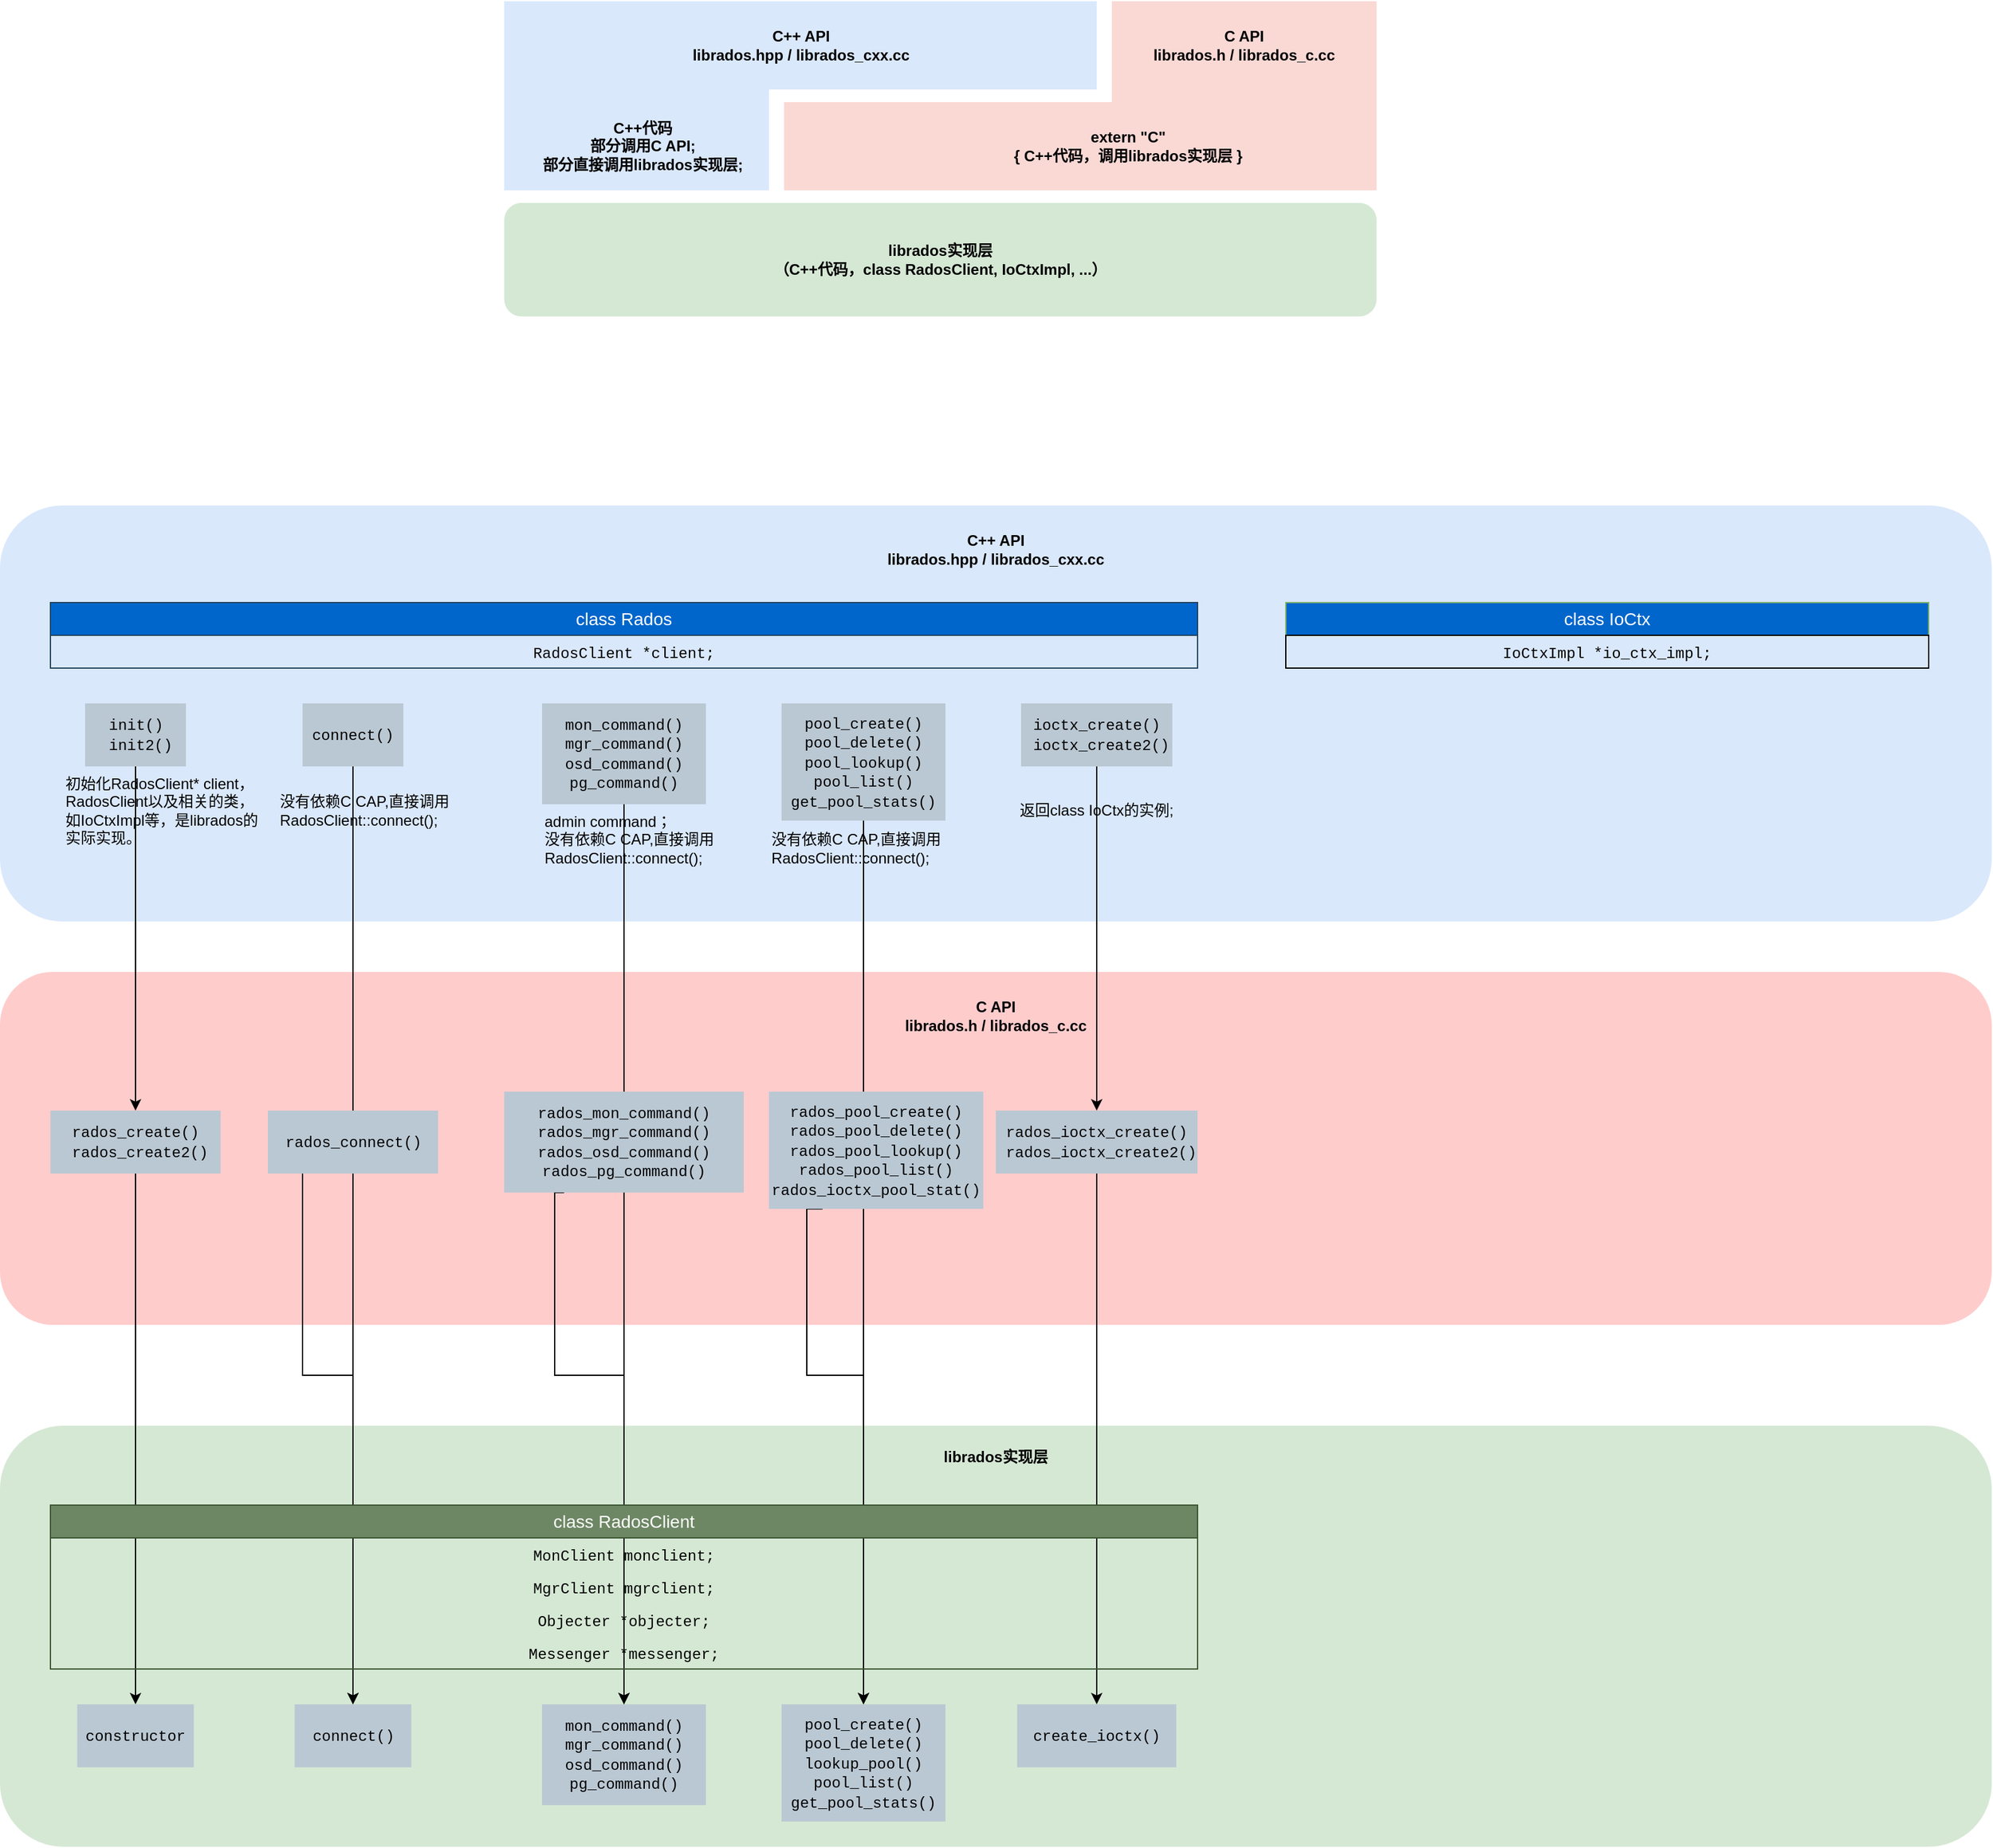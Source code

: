 <mxfile version="22.1.21" type="device">
  <diagram name="librados" id="viFRejHJCz3s1xsSrzRM">
    <mxGraphModel dx="1841" dy="2107" grid="1" gridSize="10" guides="1" tooltips="1" connect="1" arrows="1" fold="1" page="1" pageScale="1" pageWidth="850" pageHeight="1100" math="0" shadow="0">
      <root>
        <mxCell id="0" />
        <mxCell id="1" parent="0" />
        <mxCell id="ZKJRVpyheqLy9PjCR0JE-5" value="" style="rounded=1;whiteSpace=wrap;html=1;fillColor=#d5e8d4;strokeColor=none;" parent="1" vertex="1">
          <mxGeometry x="40" y="1010" width="1580" height="334" as="geometry" />
        </mxCell>
        <mxCell id="ZKJRVpyheqLy9PjCR0JE-4" value="" style="rounded=1;whiteSpace=wrap;html=1;fillColor=#ffcccc;strokeColor=none;" parent="1" vertex="1">
          <mxGeometry x="40" y="650" width="1580" height="280" as="geometry" />
        </mxCell>
        <mxCell id="ZKJRVpyheqLy9PjCR0JE-3" value="" style="rounded=1;whiteSpace=wrap;html=1;fillColor=#dae8fc;strokeColor=none;" parent="1" vertex="1">
          <mxGeometry x="40" y="280" width="1580" height="330" as="geometry" />
        </mxCell>
        <mxCell id="3kMBdD84PV1oY0vSfjga-5" value="&lt;font color=&quot;#ffffff&quot; style=&quot;font-size: 14px;&quot;&gt;class Rados&lt;/font&gt;" style="swimlane;fontStyle=0;childLayout=stackLayout;horizontal=1;startSize=26;fillColor=#0066CC;horizontalStack=0;resizeParent=1;resizeParentMax=0;resizeLast=0;collapsible=1;marginBottom=0;whiteSpace=wrap;html=1;strokeColor=#23445d;" parent="1" vertex="1">
          <mxGeometry x="80" y="357" width="910" height="52" as="geometry" />
        </mxCell>
        <mxCell id="3kMBdD84PV1oY0vSfjga-6" value="&lt;font face=&quot;Courier New&quot;&gt;RadosClient *client;&lt;/font&gt;" style="text;align=center;verticalAlign=top;spacingLeft=4;spacingRight=4;overflow=hidden;rotatable=0;points=[[0,0.5],[1,0.5]];portConstraint=eastwest;whiteSpace=wrap;html=1;" parent="3kMBdD84PV1oY0vSfjga-5" vertex="1">
          <mxGeometry y="26" width="910" height="26" as="geometry" />
        </mxCell>
        <mxCell id="3kMBdD84PV1oY0vSfjga-9" value="&lt;font face=&quot;Courier New&quot;&gt;init()&lt;br&gt;&amp;nbsp;init2()&lt;/font&gt;" style="rounded=0;whiteSpace=wrap;html=1;strokeColor=none;fillColor=#bac8d3;" parent="1" vertex="1">
          <mxGeometry x="107.5" y="437" width="80" height="50" as="geometry" />
        </mxCell>
        <mxCell id="3kMBdD84PV1oY0vSfjga-25" value="&lt;font face=&quot;Courier New&quot;&gt;constructor&lt;/font&gt;" style="rounded=0;whiteSpace=wrap;html=1;fillColor=#bac8d3;strokeColor=none;" parent="1" vertex="1">
          <mxGeometry x="101.25" y="1231" width="92.5" height="50" as="geometry" />
        </mxCell>
        <mxCell id="3kMBdD84PV1oY0vSfjga-27" value="初始化RadosClient* client，RadosClient以及相关的类，如IoCtxImpl等，是librados的实际实现。" style="text;html=1;strokeColor=none;fillColor=none;align=left;verticalAlign=middle;whiteSpace=wrap;rounded=0;" parent="1" vertex="1">
          <mxGeometry x="90" y="507" width="160" height="30" as="geometry" />
        </mxCell>
        <mxCell id="3kMBdD84PV1oY0vSfjga-28" value="&lt;font face=&quot;Courier New&quot;&gt;connect()&lt;/font&gt;" style="rounded=0;whiteSpace=wrap;html=1;strokeColor=none;fillColor=#bac8d3;" parent="1" vertex="1">
          <mxGeometry x="280" y="437" width="80" height="50" as="geometry" />
        </mxCell>
        <mxCell id="3kMBdD84PV1oY0vSfjga-30" value="&lt;font face=&quot;Courier New&quot;&gt;connect()&lt;/font&gt;" style="rounded=0;whiteSpace=wrap;html=1;fillColor=#bac8d3;strokeColor=none;" parent="1" vertex="1">
          <mxGeometry x="273.75" y="1231" width="92.5" height="50" as="geometry" />
        </mxCell>
        <mxCell id="3kMBdD84PV1oY0vSfjga-32" value="" style="edgeStyle=orthogonalEdgeStyle;rounded=0;orthogonalLoop=1;jettySize=auto;html=1;entryX=0.5;entryY=0;entryDx=0;entryDy=0;" parent="1" source="3kMBdD84PV1oY0vSfjga-29" target="3kMBdD84PV1oY0vSfjga-30" edge="1">
          <mxGeometry relative="1" as="geometry">
            <mxPoint x="290" y="810" as="sourcePoint" />
            <mxPoint x="157" y="1151" as="targetPoint" />
            <Array as="points">
              <mxPoint x="280" y="970" />
              <mxPoint x="320" y="970" />
            </Array>
          </mxGeometry>
        </mxCell>
        <mxCell id="3kMBdD84PV1oY0vSfjga-33" value="" style="edgeStyle=orthogonalEdgeStyle;rounded=0;orthogonalLoop=1;jettySize=auto;html=1;exitX=0.5;exitY=1;exitDx=0;exitDy=0;entryX=0.5;entryY=0;entryDx=0;entryDy=0;" parent="1" source="3kMBdD84PV1oY0vSfjga-28" target="3kMBdD84PV1oY0vSfjga-30" edge="1">
          <mxGeometry relative="1" as="geometry">
            <mxPoint x="158" y="527" as="sourcePoint" />
            <mxPoint x="158" y="770" as="targetPoint" />
          </mxGeometry>
        </mxCell>
        <mxCell id="3kMBdD84PV1oY0vSfjga-35" value="没有依赖C CAP,直接调用&lt;br&gt;RadosClient::connect();" style="text;html=1;strokeColor=none;fillColor=none;align=left;verticalAlign=middle;whiteSpace=wrap;rounded=0;" parent="1" vertex="1">
          <mxGeometry x="260" y="507" width="160" height="30" as="geometry" />
        </mxCell>
        <mxCell id="3kMBdD84PV1oY0vSfjga-37" value="&lt;font face=&quot;Courier New&quot;&gt;ioctx_create()&lt;br&gt;&amp;nbsp;ioctx_create2()&lt;br&gt;&lt;/font&gt;" style="rounded=0;whiteSpace=wrap;html=1;strokeColor=none;fillColor=#bac8d3;" parent="1" vertex="1">
          <mxGeometry x="850" y="437" width="120" height="50" as="geometry" />
        </mxCell>
        <mxCell id="3kMBdD84PV1oY0vSfjga-38" value="" style="edgeStyle=orthogonalEdgeStyle;rounded=0;orthogonalLoop=1;jettySize=auto;html=1;exitX=0.5;exitY=1;exitDx=0;exitDy=0;entryX=0.5;entryY=0;entryDx=0;entryDy=0;" parent="1" source="3kMBdD84PV1oY0vSfjga-37" target="3kMBdD84PV1oY0vSfjga-36" edge="1">
          <mxGeometry relative="1" as="geometry">
            <mxPoint x="558" y="527" as="sourcePoint" />
            <mxPoint x="558" y="770" as="targetPoint" />
          </mxGeometry>
        </mxCell>
        <mxCell id="3kMBdD84PV1oY0vSfjga-39" value="&lt;font face=&quot;Courier New&quot;&gt;create_ioctx()&lt;/font&gt;" style="rounded=0;whiteSpace=wrap;html=1;fillColor=#bac8d3;strokeColor=none;" parent="1" vertex="1">
          <mxGeometry x="846.88" y="1231" width="126.25" height="50" as="geometry" />
        </mxCell>
        <mxCell id="3kMBdD84PV1oY0vSfjga-40" value="" style="edgeStyle=orthogonalEdgeStyle;rounded=0;orthogonalLoop=1;jettySize=auto;html=1;exitX=0.5;exitY=1;exitDx=0;exitDy=0;entryX=0.5;entryY=0;entryDx=0;entryDy=0;" parent="1" source="3kMBdD84PV1oY0vSfjga-36" target="3kMBdD84PV1oY0vSfjga-39" edge="1">
          <mxGeometry relative="1" as="geometry">
            <mxPoint x="558" y="820" as="sourcePoint" />
            <mxPoint x="557" y="1151" as="targetPoint" />
          </mxGeometry>
        </mxCell>
        <mxCell id="3kMBdD84PV1oY0vSfjga-42" value="&lt;font color=&quot;#ffffff&quot; style=&quot;font-size: 14px;&quot;&gt;class IoCtx&lt;/font&gt;" style="swimlane;fontStyle=0;childLayout=stackLayout;horizontal=1;startSize=26;fillColor=#0066CC;horizontalStack=0;resizeParent=1;resizeParentMax=0;resizeLast=0;collapsible=1;marginBottom=0;whiteSpace=wrap;html=1;strokeColor=#82b366;" parent="1" vertex="1">
          <mxGeometry x="1060" y="357" width="510" height="52" as="geometry" />
        </mxCell>
        <mxCell id="3kMBdD84PV1oY0vSfjga-43" value="&lt;font face=&quot;Courier New&quot;&gt;IoCtxImpl *io_ctx_impl;&lt;/font&gt;" style="text;align=center;verticalAlign=top;spacingLeft=4;spacingRight=4;overflow=hidden;rotatable=0;points=[[0,0.5],[1,0.5]];portConstraint=eastwest;whiteSpace=wrap;html=1;strokeColor=default;" parent="3kMBdD84PV1oY0vSfjga-42" vertex="1">
          <mxGeometry y="26" width="510" height="26" as="geometry" />
        </mxCell>
        <mxCell id="3kMBdD84PV1oY0vSfjga-44" value="返回class IoCtx的实例;" style="text;html=1;strokeColor=none;fillColor=none;align=left;verticalAlign=middle;whiteSpace=wrap;rounded=0;" parent="1" vertex="1">
          <mxGeometry x="846.88" y="507" width="160" height="30" as="geometry" />
        </mxCell>
        <mxCell id="3kMBdD84PV1oY0vSfjga-47" value="&lt;font face=&quot;Courier New&quot;&gt;mon_command()&lt;br&gt;mgr_command()&lt;br&gt;osd_command()&lt;br&gt;pg_command()&lt;br&gt;&lt;/font&gt;" style="rounded=0;whiteSpace=wrap;html=1;strokeColor=none;fillColor=#bac8d3;" parent="1" vertex="1">
          <mxGeometry x="470" y="437" width="130" height="80" as="geometry" />
        </mxCell>
        <mxCell id="3kMBdD84PV1oY0vSfjga-48" value="&lt;font face=&quot;Courier New&quot;&gt;mon_command()&lt;br&gt;mgr_command()&lt;br&gt;osd_command()&lt;br&gt;pg_command()&lt;br&gt;&lt;/font&gt;" style="rounded=0;whiteSpace=wrap;html=1;fillColor=#bac8d3;strokeColor=none;" parent="1" vertex="1">
          <mxGeometry x="470" y="1231" width="130" height="80" as="geometry" />
        </mxCell>
        <mxCell id="3kMBdD84PV1oY0vSfjga-49" value="" style="edgeStyle=orthogonalEdgeStyle;rounded=0;orthogonalLoop=1;jettySize=auto;html=1;exitX=0.5;exitY=1;exitDx=0;exitDy=0;" parent="1" source="3kMBdD84PV1oY0vSfjga-47" target="3kMBdD84PV1oY0vSfjga-48" edge="1">
          <mxGeometry relative="1" as="geometry">
            <mxPoint x="330" y="527" as="sourcePoint" />
            <mxPoint x="330" y="1169" as="targetPoint" />
          </mxGeometry>
        </mxCell>
        <mxCell id="3kMBdD84PV1oY0vSfjga-50" value="" style="edgeStyle=orthogonalEdgeStyle;rounded=0;orthogonalLoop=1;jettySize=auto;html=1;entryX=0.5;entryY=0;entryDx=0;entryDy=0;exitX=0.25;exitY=1;exitDx=0;exitDy=0;" parent="1" source="3kMBdD84PV1oY0vSfjga-46" target="3kMBdD84PV1oY0vSfjga-48" edge="1">
          <mxGeometry relative="1" as="geometry">
            <mxPoint x="290" y="820" as="sourcePoint" />
            <mxPoint x="330" y="1169" as="targetPoint" />
            <Array as="points">
              <mxPoint x="480" y="825" />
              <mxPoint x="480" y="970" />
              <mxPoint x="535" y="970" />
            </Array>
          </mxGeometry>
        </mxCell>
        <mxCell id="3kMBdD84PV1oY0vSfjga-51" value="admin command；&lt;br&gt;没有依赖C CAP,直接调用&lt;br&gt;RadosClient::connect();" style="text;html=1;strokeColor=none;fillColor=none;align=left;verticalAlign=middle;whiteSpace=wrap;rounded=0;" parent="1" vertex="1">
          <mxGeometry x="470" y="530" width="160" height="30" as="geometry" />
        </mxCell>
        <mxCell id="3kMBdD84PV1oY0vSfjga-53" value="&lt;font face=&quot;Courier New&quot;&gt;pool_create()&lt;br style=&quot;border-color: var(--border-color);&quot;&gt;pool_delete()&lt;br style=&quot;border-color: var(--border-color);&quot;&gt;pool_lookup()&lt;br style=&quot;border-color: var(--border-color);&quot;&gt;pool_list()&lt;br&gt;get_pool_stats()&lt;br&gt;&lt;/font&gt;" style="rounded=0;whiteSpace=wrap;html=1;strokeColor=none;fillColor=#bac8d3;" parent="1" vertex="1">
          <mxGeometry x="660" y="437" width="130" height="93" as="geometry" />
        </mxCell>
        <mxCell id="3kMBdD84PV1oY0vSfjga-55" value="&lt;font face=&quot;Courier New&quot;&gt;pool_create()&lt;br style=&quot;border-color: var(--border-color);&quot;&gt;pool_delete()&lt;br style=&quot;border-color: var(--border-color);&quot;&gt;lookup_pool()&lt;br style=&quot;border-color: var(--border-color);&quot;&gt;pool_list()&lt;br&gt;get_pool_stats()&lt;br&gt;&lt;/font&gt;" style="rounded=0;whiteSpace=wrap;html=1;fillColor=#bac8d3;strokeColor=none;" parent="1" vertex="1">
          <mxGeometry x="660" y="1231" width="130" height="93" as="geometry" />
        </mxCell>
        <mxCell id="3kMBdD84PV1oY0vSfjga-56" value="" style="edgeStyle=orthogonalEdgeStyle;rounded=0;orthogonalLoop=1;jettySize=auto;html=1;exitX=0.5;exitY=1;exitDx=0;exitDy=0;" parent="1" source="3kMBdD84PV1oY0vSfjga-53" target="3kMBdD84PV1oY0vSfjga-55" edge="1">
          <mxGeometry relative="1" as="geometry">
            <mxPoint x="545" y="557" as="sourcePoint" />
            <mxPoint x="545" y="1169" as="targetPoint" />
          </mxGeometry>
        </mxCell>
        <mxCell id="3kMBdD84PV1oY0vSfjga-57" value="" style="edgeStyle=orthogonalEdgeStyle;rounded=0;orthogonalLoop=1;jettySize=auto;html=1;entryX=0.5;entryY=0;entryDx=0;entryDy=0;exitX=0.25;exitY=1;exitDx=0;exitDy=0;" parent="1" source="3kMBdD84PV1oY0vSfjga-54" target="3kMBdD84PV1oY0vSfjga-55" edge="1">
          <mxGeometry relative="1" as="geometry">
            <mxPoint x="498" y="835" as="sourcePoint" />
            <mxPoint x="545" y="1169" as="targetPoint" />
            <Array as="points">
              <mxPoint x="680" y="838" />
              <mxPoint x="680" y="970" />
              <mxPoint x="725" y="970" />
            </Array>
          </mxGeometry>
        </mxCell>
        <mxCell id="3kMBdD84PV1oY0vSfjga-58" value="没有依赖C CAP,直接调用&lt;br&gt;RadosClient::connect();" style="text;html=1;strokeColor=none;fillColor=none;align=left;verticalAlign=middle;whiteSpace=wrap;rounded=0;" parent="1" vertex="1">
          <mxGeometry x="650" y="537" width="160" height="30" as="geometry" />
        </mxCell>
        <mxCell id="ZKJRVpyheqLy9PjCR0JE-1" value="" style="endArrow=classic;html=1;rounded=0;exitX=0.5;exitY=1;exitDx=0;exitDy=0;" parent="1" source="3kMBdD84PV1oY0vSfjga-9" target="3kMBdD84PV1oY0vSfjga-10" edge="1">
          <mxGeometry width="50" height="50" relative="1" as="geometry">
            <mxPoint x="770" y="780" as="sourcePoint" />
            <mxPoint x="820" y="730" as="targetPoint" />
          </mxGeometry>
        </mxCell>
        <mxCell id="ZKJRVpyheqLy9PjCR0JE-2" value="" style="endArrow=classic;html=1;rounded=0;exitX=0.5;exitY=1;exitDx=0;exitDy=0;" parent="1" source="3kMBdD84PV1oY0vSfjga-10" target="3kMBdD84PV1oY0vSfjga-25" edge="1">
          <mxGeometry width="50" height="50" relative="1" as="geometry">
            <mxPoint x="158" y="527" as="sourcePoint" />
            <mxPoint x="158" y="770" as="targetPoint" />
          </mxGeometry>
        </mxCell>
        <mxCell id="3kMBdD84PV1oY0vSfjga-14" value="&lt;font style=&quot;font-size: 14px;&quot;&gt;class&amp;nbsp;RadosClient&lt;/font&gt;" style="swimlane;fontStyle=0;childLayout=stackLayout;horizontal=1;startSize=26;fillColor=#6d8764;horizontalStack=0;resizeParent=1;resizeParentMax=0;resizeLast=0;collapsible=1;marginBottom=0;whiteSpace=wrap;html=1;strokeColor=#3A5431;fontColor=#ffffff;" parent="1" vertex="1">
          <mxGeometry x="80" y="1073" width="910" height="130" as="geometry" />
        </mxCell>
        <mxCell id="3kMBdD84PV1oY0vSfjga-15" value="&lt;font face=&quot;Courier New&quot;&gt;MonClient monclient;&lt;/font&gt;" style="text;strokeColor=none;fillColor=none;align=center;verticalAlign=top;spacingLeft=4;spacingRight=4;overflow=hidden;rotatable=0;points=[[0,0.5],[1,0.5]];portConstraint=eastwest;whiteSpace=wrap;html=1;" parent="3kMBdD84PV1oY0vSfjga-14" vertex="1">
          <mxGeometry y="26" width="910" height="26" as="geometry" />
        </mxCell>
        <mxCell id="3kMBdD84PV1oY0vSfjga-16" value="&lt;font face=&quot;Courier New&quot;&gt;MgrClient mgrclient;&lt;/font&gt;" style="text;strokeColor=none;fillColor=none;align=center;verticalAlign=top;spacingLeft=4;spacingRight=4;overflow=hidden;rotatable=0;points=[[0,0.5],[1,0.5]];portConstraint=eastwest;whiteSpace=wrap;html=1;" parent="3kMBdD84PV1oY0vSfjga-14" vertex="1">
          <mxGeometry y="52" width="910" height="26" as="geometry" />
        </mxCell>
        <mxCell id="3kMBdD84PV1oY0vSfjga-45" value="&lt;font face=&quot;Courier New&quot;&gt;Objecter *objecter;&lt;/font&gt;" style="text;strokeColor=none;fillColor=none;align=center;verticalAlign=top;spacingLeft=4;spacingRight=4;overflow=hidden;rotatable=0;points=[[0,0.5],[1,0.5]];portConstraint=eastwest;whiteSpace=wrap;html=1;" parent="3kMBdD84PV1oY0vSfjga-14" vertex="1">
          <mxGeometry y="78" width="910" height="26" as="geometry" />
        </mxCell>
        <mxCell id="3kMBdD84PV1oY0vSfjga-17" value="&lt;font face=&quot;Courier New&quot;&gt;Messenger *messenger;&lt;/font&gt;" style="text;strokeColor=none;fillColor=none;align=center;verticalAlign=top;spacingLeft=4;spacingRight=4;overflow=hidden;rotatable=0;points=[[0,0.5],[1,0.5]];portConstraint=eastwest;whiteSpace=wrap;html=1;" parent="3kMBdD84PV1oY0vSfjga-14" vertex="1">
          <mxGeometry y="104" width="910" height="26" as="geometry" />
        </mxCell>
        <mxCell id="3kMBdD84PV1oY0vSfjga-10" value="&lt;font face=&quot;Courier New&quot;&gt;rados_create()&lt;br&gt;&amp;nbsp;rados_create2()&lt;/font&gt;" style="rounded=0;whiteSpace=wrap;html=1;fillColor=#bac8d3;strokeColor=none;" parent="1" vertex="1">
          <mxGeometry x="80" y="760" width="135" height="50" as="geometry" />
        </mxCell>
        <mxCell id="3kMBdD84PV1oY0vSfjga-29" value="&lt;font face=&quot;Courier New&quot;&gt;rados_connect()&lt;/font&gt;" style="rounded=0;whiteSpace=wrap;html=1;fillColor=#bac8d3;strokeColor=none;" parent="1" vertex="1">
          <mxGeometry x="252.5" y="760" width="135" height="50" as="geometry" />
        </mxCell>
        <mxCell id="3kMBdD84PV1oY0vSfjga-36" value="&lt;font face=&quot;Courier New&quot;&gt;rados_ioctx_create()&lt;br&gt;&amp;nbsp;rados_ioctx_create2()&lt;br&gt;&lt;/font&gt;" style="rounded=0;whiteSpace=wrap;html=1;fillColor=#bac8d3;strokeColor=none;" parent="1" vertex="1">
          <mxGeometry x="830" y="760" width="160" height="50" as="geometry" />
        </mxCell>
        <mxCell id="3kMBdD84PV1oY0vSfjga-46" value="&lt;font face=&quot;Courier New&quot;&gt;rados_mon_command()&lt;br&gt;rados_mgr_command()&lt;br&gt;rados_osd_command()&lt;br&gt;rados_pg_command()&lt;br&gt;&lt;/font&gt;" style="rounded=0;whiteSpace=wrap;html=1;fillColor=#bac8d3;strokeColor=none;" parent="1" vertex="1">
          <mxGeometry x="440" y="745" width="190" height="80" as="geometry" />
        </mxCell>
        <mxCell id="3kMBdD84PV1oY0vSfjga-54" value="&lt;font face=&quot;Courier New&quot;&gt;rados_pool_create()&lt;br style=&quot;border-color: var(--border-color);&quot;&gt;rados_pool_delete()&lt;br style=&quot;border-color: var(--border-color);&quot;&gt;rados_pool_lookup()&lt;br style=&quot;border-color: var(--border-color);&quot;&gt;rados_pool_list()&lt;br&gt;rados_ioctx_pool_stat()&lt;br&gt;&lt;/font&gt;" style="rounded=0;whiteSpace=wrap;html=1;fillColor=#bac8d3;strokeColor=none;" parent="1" vertex="1">
          <mxGeometry x="650" y="745" width="170" height="93" as="geometry" />
        </mxCell>
        <mxCell id="ZKJRVpyheqLy9PjCR0JE-6" value="&lt;b&gt;C++ API&lt;br&gt;librados.hpp /&amp;nbsp;librados_cxx.cc&lt;/b&gt;" style="text;html=1;strokeColor=none;fillColor=none;align=center;verticalAlign=middle;whiteSpace=wrap;rounded=0;" parent="1" vertex="1">
          <mxGeometry x="605" y="300" width="450" height="30" as="geometry" />
        </mxCell>
        <mxCell id="ZKJRVpyheqLy9PjCR0JE-7" value="&lt;b&gt;C API&lt;br&gt;librados.h&amp;nbsp;/&amp;nbsp;librados_c.cc&lt;/b&gt;" style="text;html=1;strokeColor=none;fillColor=none;align=center;verticalAlign=middle;whiteSpace=wrap;rounded=0;" parent="1" vertex="1">
          <mxGeometry x="605" y="670" width="450" height="30" as="geometry" />
        </mxCell>
        <mxCell id="ZKJRVpyheqLy9PjCR0JE-8" value="&lt;b&gt;librados实现层&lt;/b&gt;" style="text;html=1;strokeColor=none;fillColor=none;align=center;verticalAlign=middle;whiteSpace=wrap;rounded=0;" parent="1" vertex="1">
          <mxGeometry x="605" y="1020" width="450" height="30" as="geometry" />
        </mxCell>
        <mxCell id="Sx64GfmKYyqnjucC5kq5-13" value="" style="group" parent="1" vertex="1" connectable="0">
          <mxGeometry x="440" y="-120" width="692" height="250" as="geometry" />
        </mxCell>
        <mxCell id="Sx64GfmKYyqnjucC5kq5-3" value="" style="shape=corner;whiteSpace=wrap;html=1;dx=210;dy=70;direction=west;fillColor=#fad9d5;strokeColor=none;" parent="Sx64GfmKYyqnjucC5kq5-13" vertex="1">
          <mxGeometry x="222" width="470" height="150" as="geometry" />
        </mxCell>
        <mxCell id="Sx64GfmKYyqnjucC5kq5-5" value="&lt;b&gt;C API&lt;br&gt;librados.h&amp;nbsp;/&amp;nbsp;librados_c.cc&lt;/b&gt;" style="text;html=1;strokeColor=none;fillColor=none;align=center;verticalAlign=middle;whiteSpace=wrap;rounded=0;" parent="Sx64GfmKYyqnjucC5kq5-13" vertex="1">
          <mxGeometry x="482" y="20" width="210" height="30" as="geometry" />
        </mxCell>
        <mxCell id="Sx64GfmKYyqnjucC5kq5-6" value="" style="rounded=1;whiteSpace=wrap;html=1;fillColor=#d5e8d4;strokeColor=none;" parent="Sx64GfmKYyqnjucC5kq5-13" vertex="1">
          <mxGeometry y="160" width="692" height="90" as="geometry" />
        </mxCell>
        <mxCell id="Sx64GfmKYyqnjucC5kq5-8" value="" style="shape=corner;whiteSpace=wrap;html=1;dx=210;dy=70;direction=east;fillColor=#dae8fc;strokeColor=none;" parent="Sx64GfmKYyqnjucC5kq5-13" vertex="1">
          <mxGeometry width="470" height="150" as="geometry" />
        </mxCell>
        <mxCell id="Sx64GfmKYyqnjucC5kq5-4" value="&lt;b&gt;C++ API&lt;br&gt;librados.hpp /&amp;nbsp;librados_cxx.cc&lt;br&gt;&lt;/b&gt;" style="text;html=1;strokeColor=none;fillColor=none;align=center;verticalAlign=middle;whiteSpace=wrap;rounded=0;" parent="Sx64GfmKYyqnjucC5kq5-13" vertex="1">
          <mxGeometry x="52.5" y="20" width="365" height="30" as="geometry" />
        </mxCell>
        <mxCell id="Sx64GfmKYyqnjucC5kq5-9" value="&lt;b&gt;librados实现层&lt;br&gt;（C++代码，class RadosClient, IoCtxImpl, ...）&lt;br&gt;&lt;/b&gt;" style="text;html=1;strokeColor=none;fillColor=none;align=center;verticalAlign=middle;whiteSpace=wrap;rounded=0;" parent="Sx64GfmKYyqnjucC5kq5-13" vertex="1">
          <mxGeometry x="121" y="190" width="450" height="30" as="geometry" />
        </mxCell>
        <mxCell id="Sx64GfmKYyqnjucC5kq5-10" value="&lt;b style=&quot;border-color: var(--border-color);&quot;&gt;C++代码&lt;br&gt;部分调用C API;&lt;br&gt;&lt;b style=&quot;border-color: var(--border-color);&quot;&gt;部分直接调用librados实现层;&lt;/b&gt;&lt;br&gt;&lt;/b&gt;" style="text;html=1;strokeColor=none;fillColor=none;align=center;verticalAlign=middle;whiteSpace=wrap;rounded=0;" parent="Sx64GfmKYyqnjucC5kq5-13" vertex="1">
          <mxGeometry x="25" y="100" width="170" height="30" as="geometry" />
        </mxCell>
        <mxCell id="Sx64GfmKYyqnjucC5kq5-11" value="&lt;b style=&quot;border-color: var(--border-color);&quot;&gt;extern &quot;C&quot;&lt;br&gt;{ C++代码，调用librados实现层 }&lt;br&gt;&lt;/b&gt;" style="text;html=1;strokeColor=none;fillColor=none;align=center;verticalAlign=middle;whiteSpace=wrap;rounded=0;" parent="Sx64GfmKYyqnjucC5kq5-13" vertex="1">
          <mxGeometry x="400" y="100" width="190" height="30" as="geometry" />
        </mxCell>
      </root>
    </mxGraphModel>
  </diagram>
</mxfile>
